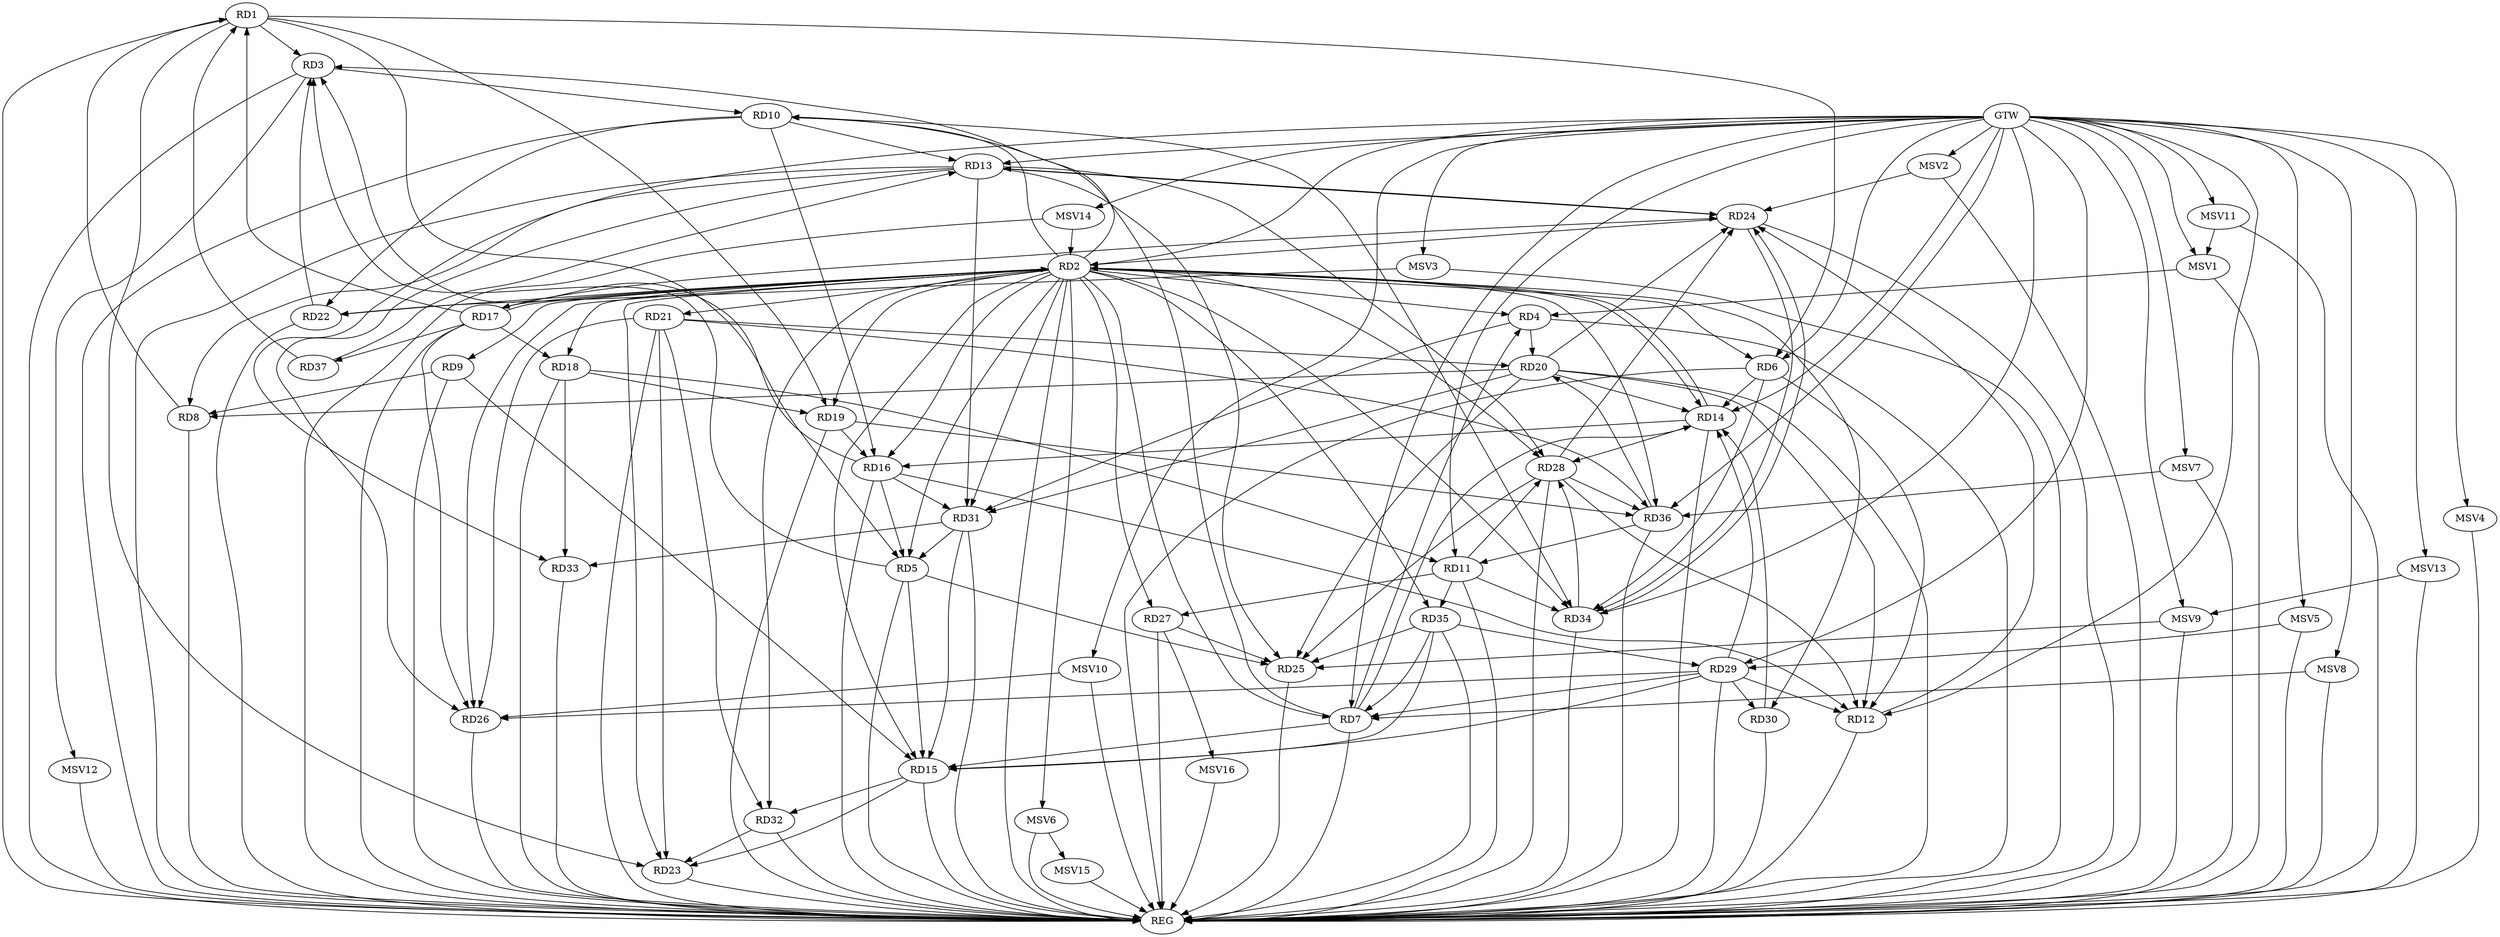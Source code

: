 strict digraph G {
  RD1 [ label="RD1" ];
  RD2 [ label="RD2" ];
  RD3 [ label="RD3" ];
  RD4 [ label="RD4" ];
  RD5 [ label="RD5" ];
  RD6 [ label="RD6" ];
  RD7 [ label="RD7" ];
  RD8 [ label="RD8" ];
  RD9 [ label="RD9" ];
  RD10 [ label="RD10" ];
  RD11 [ label="RD11" ];
  RD12 [ label="RD12" ];
  RD13 [ label="RD13" ];
  RD14 [ label="RD14" ];
  RD15 [ label="RD15" ];
  RD16 [ label="RD16" ];
  RD17 [ label="RD17" ];
  RD18 [ label="RD18" ];
  RD19 [ label="RD19" ];
  RD20 [ label="RD20" ];
  RD21 [ label="RD21" ];
  RD22 [ label="RD22" ];
  RD23 [ label="RD23" ];
  RD24 [ label="RD24" ];
  RD25 [ label="RD25" ];
  RD26 [ label="RD26" ];
  RD27 [ label="RD27" ];
  RD28 [ label="RD28" ];
  RD29 [ label="RD29" ];
  RD30 [ label="RD30" ];
  RD31 [ label="RD31" ];
  RD32 [ label="RD32" ];
  RD33 [ label="RD33" ];
  RD34 [ label="RD34" ];
  RD35 [ label="RD35" ];
  RD36 [ label="RD36" ];
  RD37 [ label="RD37" ];
  GTW [ label="GTW" ];
  REG [ label="REG" ];
  MSV1 [ label="MSV1" ];
  MSV2 [ label="MSV2" ];
  MSV3 [ label="MSV3" ];
  MSV4 [ label="MSV4" ];
  MSV5 [ label="MSV5" ];
  MSV6 [ label="MSV6" ];
  MSV7 [ label="MSV7" ];
  MSV8 [ label="MSV8" ];
  MSV9 [ label="MSV9" ];
  MSV10 [ label="MSV10" ];
  MSV11 [ label="MSV11" ];
  MSV12 [ label="MSV12" ];
  MSV13 [ label="MSV13" ];
  MSV14 [ label="MSV14" ];
  MSV15 [ label="MSV15" ];
  MSV16 [ label="MSV16" ];
  RD1 -> RD3;
  RD1 -> RD5;
  RD1 -> RD6;
  RD8 -> RD1;
  RD17 -> RD1;
  RD1 -> RD19;
  RD1 -> RD23;
  RD37 -> RD1;
  RD2 -> RD3;
  RD2 -> RD7;
  RD2 -> RD14;
  RD14 -> RD2;
  RD2 -> RD15;
  RD17 -> RD2;
  RD2 -> RD18;
  RD24 -> RD2;
  RD2 -> RD31;
  RD2 -> RD36;
  RD5 -> RD3;
  RD3 -> RD10;
  RD16 -> RD3;
  RD22 -> RD3;
  RD7 -> RD4;
  RD4 -> RD20;
  RD4 -> RD31;
  RD5 -> RD15;
  RD16 -> RD5;
  RD5 -> RD25;
  RD31 -> RD5;
  RD6 -> RD12;
  RD6 -> RD14;
  RD6 -> RD34;
  RD7 -> RD10;
  RD7 -> RD14;
  RD7 -> RD15;
  RD29 -> RD7;
  RD35 -> RD7;
  RD9 -> RD8;
  RD13 -> RD8;
  RD20 -> RD8;
  RD9 -> RD15;
  RD10 -> RD13;
  RD10 -> RD16;
  RD10 -> RD22;
  RD10 -> RD34;
  RD18 -> RD11;
  RD11 -> RD27;
  RD11 -> RD28;
  RD11 -> RD34;
  RD11 -> RD35;
  RD36 -> RD11;
  RD16 -> RD12;
  RD20 -> RD12;
  RD12 -> RD24;
  RD28 -> RD12;
  RD29 -> RD12;
  RD13 -> RD24;
  RD24 -> RD13;
  RD13 -> RD25;
  RD13 -> RD26;
  RD13 -> RD28;
  RD13 -> RD31;
  RD37 -> RD13;
  RD14 -> RD16;
  RD20 -> RD14;
  RD14 -> RD28;
  RD29 -> RD14;
  RD30 -> RD14;
  RD15 -> RD23;
  RD29 -> RD15;
  RD31 -> RD15;
  RD15 -> RD32;
  RD35 -> RD15;
  RD19 -> RD16;
  RD16 -> RD31;
  RD17 -> RD18;
  RD17 -> RD24;
  RD17 -> RD26;
  RD17 -> RD37;
  RD18 -> RD19;
  RD18 -> RD33;
  RD19 -> RD36;
  RD21 -> RD20;
  RD20 -> RD24;
  RD20 -> RD25;
  RD20 -> RD31;
  RD36 -> RD20;
  RD21 -> RD23;
  RD21 -> RD26;
  RD21 -> RD32;
  RD21 -> RD36;
  RD32 -> RD23;
  RD28 -> RD24;
  RD24 -> RD34;
  RD34 -> RD24;
  RD27 -> RD25;
  RD28 -> RD25;
  RD35 -> RD25;
  RD29 -> RD26;
  RD34 -> RD28;
  RD28 -> RD36;
  RD29 -> RD30;
  RD35 -> RD29;
  RD31 -> RD33;
  GTW -> RD13;
  GTW -> RD12;
  GTW -> RD6;
  GTW -> RD34;
  GTW -> RD14;
  GTW -> RD7;
  GTW -> RD36;
  GTW -> RD11;
  GTW -> RD33;
  GTW -> RD29;
  GTW -> RD2;
  RD1 -> REG;
  RD2 -> REG;
  RD3 -> REG;
  RD4 -> REG;
  RD5 -> REG;
  RD6 -> REG;
  RD7 -> REG;
  RD8 -> REG;
  RD9 -> REG;
  RD10 -> REG;
  RD11 -> REG;
  RD12 -> REG;
  RD13 -> REG;
  RD14 -> REG;
  RD15 -> REG;
  RD16 -> REG;
  RD17 -> REG;
  RD18 -> REG;
  RD19 -> REG;
  RD20 -> REG;
  RD21 -> REG;
  RD22 -> REG;
  RD23 -> REG;
  RD24 -> REG;
  RD25 -> REG;
  RD26 -> REG;
  RD27 -> REG;
  RD28 -> REG;
  RD29 -> REG;
  RD30 -> REG;
  RD31 -> REG;
  RD32 -> REG;
  RD33 -> REG;
  RD34 -> REG;
  RD35 -> REG;
  RD36 -> REG;
  RD2 -> RD26;
  RD2 -> RD5;
  RD2 -> RD6;
  RD2 -> RD17;
  RD2 -> RD34;
  RD2 -> RD10;
  RD2 -> RD4;
  RD2 -> RD21;
  RD2 -> RD22;
  RD2 -> RD9;
  RD2 -> RD23;
  RD2 -> RD16;
  RD2 -> RD19;
  RD2 -> RD32;
  RD2 -> RD27;
  RD2 -> RD30;
  RD2 -> RD35;
  RD2 -> RD28;
  MSV1 -> RD4;
  GTW -> MSV1;
  MSV1 -> REG;
  MSV2 -> RD24;
  GTW -> MSV2;
  MSV2 -> REG;
  MSV3 -> RD22;
  GTW -> MSV3;
  MSV3 -> REG;
  GTW -> MSV4;
  MSV4 -> REG;
  MSV5 -> RD29;
  GTW -> MSV5;
  MSV5 -> REG;
  RD2 -> MSV6;
  MSV6 -> REG;
  MSV7 -> RD36;
  GTW -> MSV7;
  MSV7 -> REG;
  MSV8 -> RD7;
  GTW -> MSV8;
  MSV8 -> REG;
  MSV9 -> RD25;
  GTW -> MSV9;
  MSV9 -> REG;
  MSV10 -> RD26;
  GTW -> MSV10;
  MSV10 -> REG;
  MSV11 -> MSV1;
  GTW -> MSV11;
  MSV11 -> REG;
  RD3 -> MSV12;
  MSV12 -> REG;
  MSV13 -> MSV9;
  GTW -> MSV13;
  MSV13 -> REG;
  MSV14 -> RD2;
  GTW -> MSV14;
  MSV14 -> REG;
  MSV6 -> MSV15;
  MSV15 -> REG;
  RD27 -> MSV16;
  MSV16 -> REG;
}

